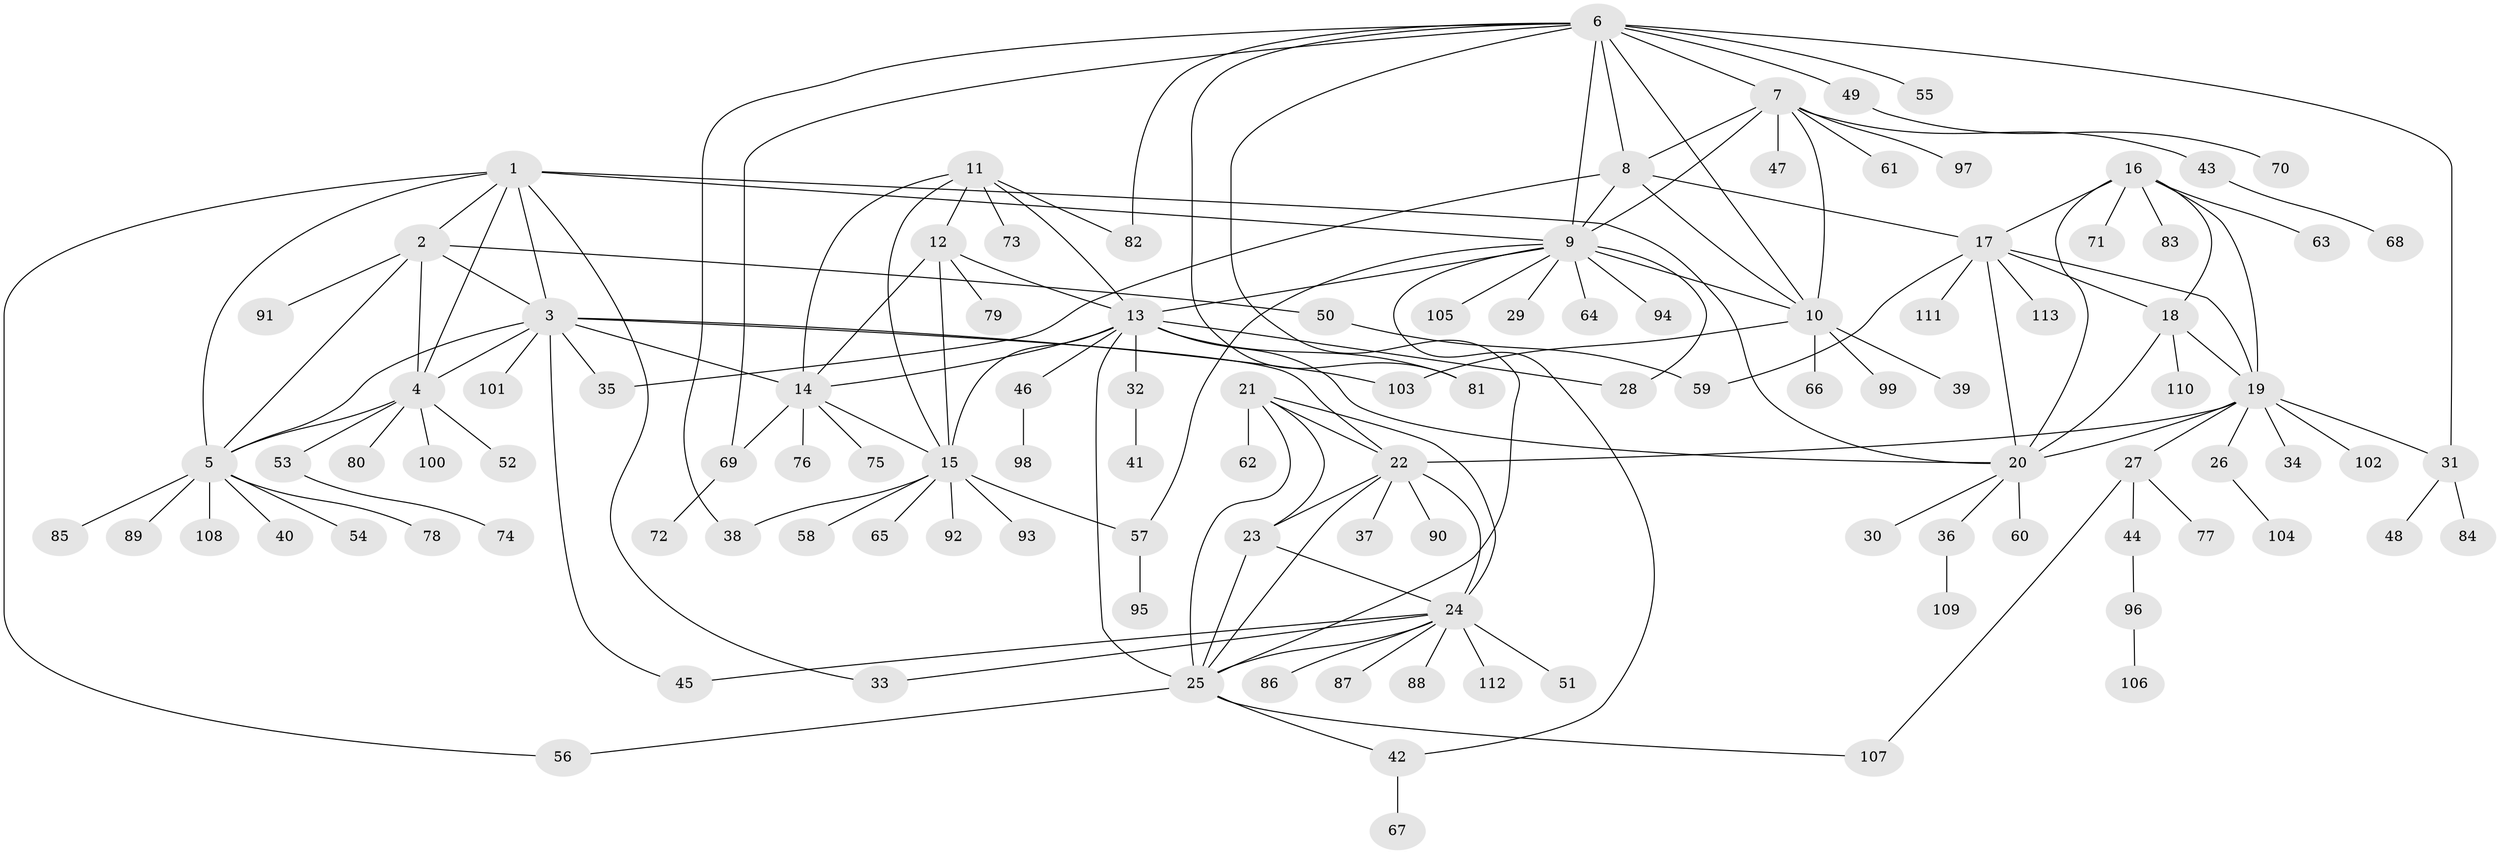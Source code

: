 // Generated by graph-tools (version 1.1) at 2025/15/03/09/25 04:15:46]
// undirected, 113 vertices, 163 edges
graph export_dot {
graph [start="1"]
  node [color=gray90,style=filled];
  1;
  2;
  3;
  4;
  5;
  6;
  7;
  8;
  9;
  10;
  11;
  12;
  13;
  14;
  15;
  16;
  17;
  18;
  19;
  20;
  21;
  22;
  23;
  24;
  25;
  26;
  27;
  28;
  29;
  30;
  31;
  32;
  33;
  34;
  35;
  36;
  37;
  38;
  39;
  40;
  41;
  42;
  43;
  44;
  45;
  46;
  47;
  48;
  49;
  50;
  51;
  52;
  53;
  54;
  55;
  56;
  57;
  58;
  59;
  60;
  61;
  62;
  63;
  64;
  65;
  66;
  67;
  68;
  69;
  70;
  71;
  72;
  73;
  74;
  75;
  76;
  77;
  78;
  79;
  80;
  81;
  82;
  83;
  84;
  85;
  86;
  87;
  88;
  89;
  90;
  91;
  92;
  93;
  94;
  95;
  96;
  97;
  98;
  99;
  100;
  101;
  102;
  103;
  104;
  105;
  106;
  107;
  108;
  109;
  110;
  111;
  112;
  113;
  1 -- 2;
  1 -- 3;
  1 -- 4;
  1 -- 5;
  1 -- 9;
  1 -- 20;
  1 -- 33;
  1 -- 56;
  2 -- 3;
  2 -- 4;
  2 -- 5;
  2 -- 50;
  2 -- 91;
  3 -- 4;
  3 -- 5;
  3 -- 14;
  3 -- 22;
  3 -- 35;
  3 -- 45;
  3 -- 101;
  3 -- 103;
  4 -- 5;
  4 -- 52;
  4 -- 53;
  4 -- 80;
  4 -- 100;
  5 -- 40;
  5 -- 54;
  5 -- 78;
  5 -- 85;
  5 -- 89;
  5 -- 108;
  6 -- 7;
  6 -- 8;
  6 -- 9;
  6 -- 10;
  6 -- 25;
  6 -- 31;
  6 -- 38;
  6 -- 49;
  6 -- 55;
  6 -- 69;
  6 -- 81;
  6 -- 82;
  7 -- 8;
  7 -- 9;
  7 -- 10;
  7 -- 43;
  7 -- 47;
  7 -- 61;
  7 -- 97;
  8 -- 9;
  8 -- 10;
  8 -- 17;
  8 -- 35;
  9 -- 10;
  9 -- 13;
  9 -- 28;
  9 -- 29;
  9 -- 42;
  9 -- 57;
  9 -- 64;
  9 -- 94;
  9 -- 105;
  10 -- 39;
  10 -- 66;
  10 -- 99;
  10 -- 103;
  11 -- 12;
  11 -- 13;
  11 -- 14;
  11 -- 15;
  11 -- 73;
  11 -- 82;
  12 -- 13;
  12 -- 14;
  12 -- 15;
  12 -- 79;
  13 -- 14;
  13 -- 15;
  13 -- 20;
  13 -- 25;
  13 -- 28;
  13 -- 32;
  13 -- 46;
  13 -- 81;
  14 -- 15;
  14 -- 69;
  14 -- 75;
  14 -- 76;
  15 -- 38;
  15 -- 57;
  15 -- 58;
  15 -- 65;
  15 -- 92;
  15 -- 93;
  16 -- 17;
  16 -- 18;
  16 -- 19;
  16 -- 20;
  16 -- 63;
  16 -- 71;
  16 -- 83;
  17 -- 18;
  17 -- 19;
  17 -- 20;
  17 -- 59;
  17 -- 111;
  17 -- 113;
  18 -- 19;
  18 -- 20;
  18 -- 110;
  19 -- 20;
  19 -- 22;
  19 -- 26;
  19 -- 27;
  19 -- 31;
  19 -- 34;
  19 -- 102;
  20 -- 30;
  20 -- 36;
  20 -- 60;
  21 -- 22;
  21 -- 23;
  21 -- 24;
  21 -- 25;
  21 -- 62;
  22 -- 23;
  22 -- 24;
  22 -- 25;
  22 -- 37;
  22 -- 90;
  23 -- 24;
  23 -- 25;
  24 -- 25;
  24 -- 33;
  24 -- 45;
  24 -- 51;
  24 -- 86;
  24 -- 87;
  24 -- 88;
  24 -- 112;
  25 -- 42;
  25 -- 56;
  25 -- 107;
  26 -- 104;
  27 -- 44;
  27 -- 77;
  27 -- 107;
  31 -- 48;
  31 -- 84;
  32 -- 41;
  36 -- 109;
  42 -- 67;
  43 -- 68;
  44 -- 96;
  46 -- 98;
  49 -- 70;
  50 -- 59;
  53 -- 74;
  57 -- 95;
  69 -- 72;
  96 -- 106;
}
